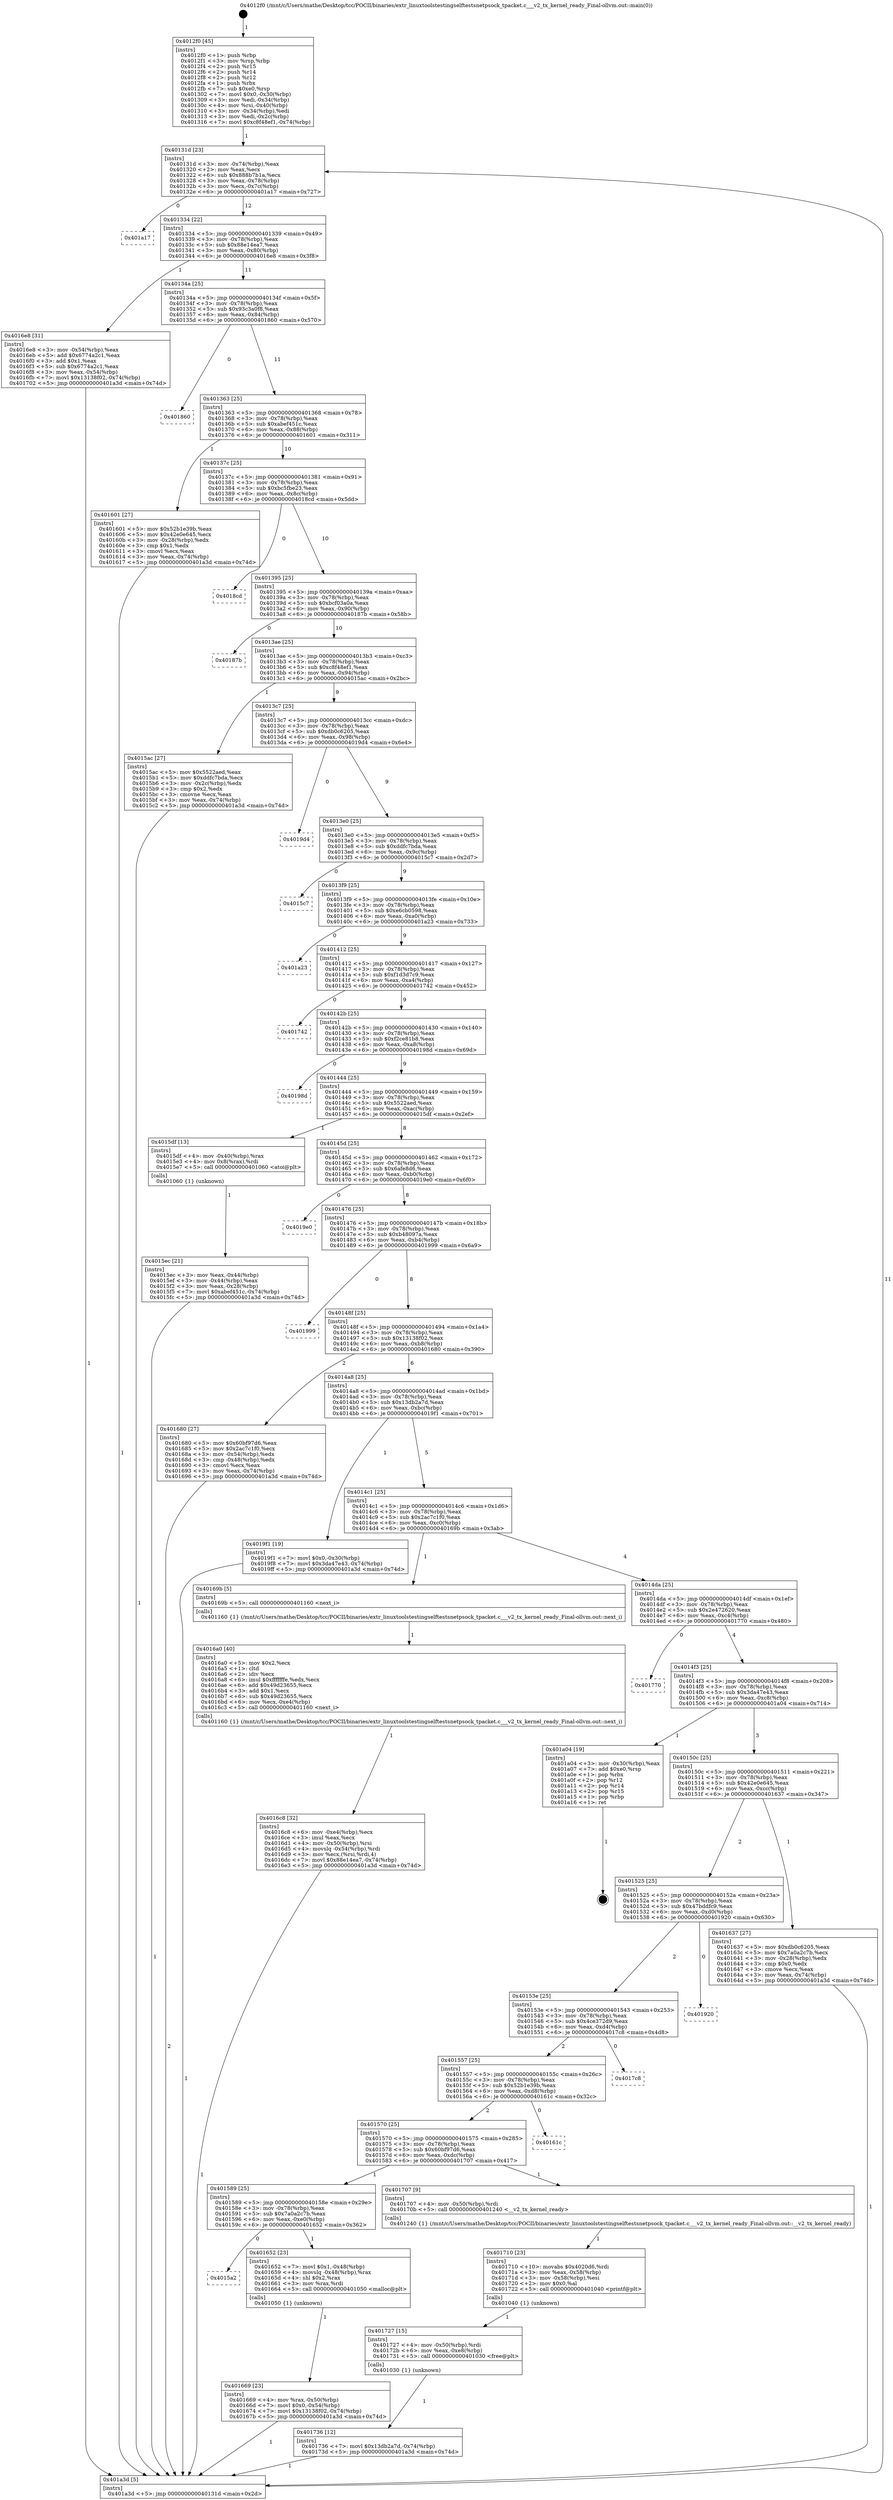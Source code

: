 digraph "0x4012f0" {
  label = "0x4012f0 (/mnt/c/Users/mathe/Desktop/tcc/POCII/binaries/extr_linuxtoolstestingselftestsnetpsock_tpacket.c___v2_tx_kernel_ready_Final-ollvm.out::main(0))"
  labelloc = "t"
  node[shape=record]

  Entry [label="",width=0.3,height=0.3,shape=circle,fillcolor=black,style=filled]
  "0x40131d" [label="{
     0x40131d [23]\l
     | [instrs]\l
     &nbsp;&nbsp;0x40131d \<+3\>: mov -0x74(%rbp),%eax\l
     &nbsp;&nbsp;0x401320 \<+2\>: mov %eax,%ecx\l
     &nbsp;&nbsp;0x401322 \<+6\>: sub $0x888b7b1a,%ecx\l
     &nbsp;&nbsp;0x401328 \<+3\>: mov %eax,-0x78(%rbp)\l
     &nbsp;&nbsp;0x40132b \<+3\>: mov %ecx,-0x7c(%rbp)\l
     &nbsp;&nbsp;0x40132e \<+6\>: je 0000000000401a17 \<main+0x727\>\l
  }"]
  "0x401a17" [label="{
     0x401a17\l
  }", style=dashed]
  "0x401334" [label="{
     0x401334 [22]\l
     | [instrs]\l
     &nbsp;&nbsp;0x401334 \<+5\>: jmp 0000000000401339 \<main+0x49\>\l
     &nbsp;&nbsp;0x401339 \<+3\>: mov -0x78(%rbp),%eax\l
     &nbsp;&nbsp;0x40133c \<+5\>: sub $0x88e14ea7,%eax\l
     &nbsp;&nbsp;0x401341 \<+3\>: mov %eax,-0x80(%rbp)\l
     &nbsp;&nbsp;0x401344 \<+6\>: je 00000000004016e8 \<main+0x3f8\>\l
  }"]
  Exit [label="",width=0.3,height=0.3,shape=circle,fillcolor=black,style=filled,peripheries=2]
  "0x4016e8" [label="{
     0x4016e8 [31]\l
     | [instrs]\l
     &nbsp;&nbsp;0x4016e8 \<+3\>: mov -0x54(%rbp),%eax\l
     &nbsp;&nbsp;0x4016eb \<+5\>: add $0x6774a2c1,%eax\l
     &nbsp;&nbsp;0x4016f0 \<+3\>: add $0x1,%eax\l
     &nbsp;&nbsp;0x4016f3 \<+5\>: sub $0x6774a2c1,%eax\l
     &nbsp;&nbsp;0x4016f8 \<+3\>: mov %eax,-0x54(%rbp)\l
     &nbsp;&nbsp;0x4016fb \<+7\>: movl $0x13138f02,-0x74(%rbp)\l
     &nbsp;&nbsp;0x401702 \<+5\>: jmp 0000000000401a3d \<main+0x74d\>\l
  }"]
  "0x40134a" [label="{
     0x40134a [25]\l
     | [instrs]\l
     &nbsp;&nbsp;0x40134a \<+5\>: jmp 000000000040134f \<main+0x5f\>\l
     &nbsp;&nbsp;0x40134f \<+3\>: mov -0x78(%rbp),%eax\l
     &nbsp;&nbsp;0x401352 \<+5\>: sub $0x93c3a0f8,%eax\l
     &nbsp;&nbsp;0x401357 \<+6\>: mov %eax,-0x84(%rbp)\l
     &nbsp;&nbsp;0x40135d \<+6\>: je 0000000000401860 \<main+0x570\>\l
  }"]
  "0x401736" [label="{
     0x401736 [12]\l
     | [instrs]\l
     &nbsp;&nbsp;0x401736 \<+7\>: movl $0x13db2a7d,-0x74(%rbp)\l
     &nbsp;&nbsp;0x40173d \<+5\>: jmp 0000000000401a3d \<main+0x74d\>\l
  }"]
  "0x401860" [label="{
     0x401860\l
  }", style=dashed]
  "0x401363" [label="{
     0x401363 [25]\l
     | [instrs]\l
     &nbsp;&nbsp;0x401363 \<+5\>: jmp 0000000000401368 \<main+0x78\>\l
     &nbsp;&nbsp;0x401368 \<+3\>: mov -0x78(%rbp),%eax\l
     &nbsp;&nbsp;0x40136b \<+5\>: sub $0xabef451c,%eax\l
     &nbsp;&nbsp;0x401370 \<+6\>: mov %eax,-0x88(%rbp)\l
     &nbsp;&nbsp;0x401376 \<+6\>: je 0000000000401601 \<main+0x311\>\l
  }"]
  "0x401727" [label="{
     0x401727 [15]\l
     | [instrs]\l
     &nbsp;&nbsp;0x401727 \<+4\>: mov -0x50(%rbp),%rdi\l
     &nbsp;&nbsp;0x40172b \<+6\>: mov %eax,-0xe8(%rbp)\l
     &nbsp;&nbsp;0x401731 \<+5\>: call 0000000000401030 \<free@plt\>\l
     | [calls]\l
     &nbsp;&nbsp;0x401030 \{1\} (unknown)\l
  }"]
  "0x401601" [label="{
     0x401601 [27]\l
     | [instrs]\l
     &nbsp;&nbsp;0x401601 \<+5\>: mov $0x52b1e39b,%eax\l
     &nbsp;&nbsp;0x401606 \<+5\>: mov $0x42e0e645,%ecx\l
     &nbsp;&nbsp;0x40160b \<+3\>: mov -0x28(%rbp),%edx\l
     &nbsp;&nbsp;0x40160e \<+3\>: cmp $0x1,%edx\l
     &nbsp;&nbsp;0x401611 \<+3\>: cmovl %ecx,%eax\l
     &nbsp;&nbsp;0x401614 \<+3\>: mov %eax,-0x74(%rbp)\l
     &nbsp;&nbsp;0x401617 \<+5\>: jmp 0000000000401a3d \<main+0x74d\>\l
  }"]
  "0x40137c" [label="{
     0x40137c [25]\l
     | [instrs]\l
     &nbsp;&nbsp;0x40137c \<+5\>: jmp 0000000000401381 \<main+0x91\>\l
     &nbsp;&nbsp;0x401381 \<+3\>: mov -0x78(%rbp),%eax\l
     &nbsp;&nbsp;0x401384 \<+5\>: sub $0xbc5fbe23,%eax\l
     &nbsp;&nbsp;0x401389 \<+6\>: mov %eax,-0x8c(%rbp)\l
     &nbsp;&nbsp;0x40138f \<+6\>: je 00000000004018cd \<main+0x5dd\>\l
  }"]
  "0x401710" [label="{
     0x401710 [23]\l
     | [instrs]\l
     &nbsp;&nbsp;0x401710 \<+10\>: movabs $0x4020d6,%rdi\l
     &nbsp;&nbsp;0x40171a \<+3\>: mov %eax,-0x58(%rbp)\l
     &nbsp;&nbsp;0x40171d \<+3\>: mov -0x58(%rbp),%esi\l
     &nbsp;&nbsp;0x401720 \<+2\>: mov $0x0,%al\l
     &nbsp;&nbsp;0x401722 \<+5\>: call 0000000000401040 \<printf@plt\>\l
     | [calls]\l
     &nbsp;&nbsp;0x401040 \{1\} (unknown)\l
  }"]
  "0x4018cd" [label="{
     0x4018cd\l
  }", style=dashed]
  "0x401395" [label="{
     0x401395 [25]\l
     | [instrs]\l
     &nbsp;&nbsp;0x401395 \<+5\>: jmp 000000000040139a \<main+0xaa\>\l
     &nbsp;&nbsp;0x40139a \<+3\>: mov -0x78(%rbp),%eax\l
     &nbsp;&nbsp;0x40139d \<+5\>: sub $0xbcf03a0a,%eax\l
     &nbsp;&nbsp;0x4013a2 \<+6\>: mov %eax,-0x90(%rbp)\l
     &nbsp;&nbsp;0x4013a8 \<+6\>: je 000000000040187b \<main+0x58b\>\l
  }"]
  "0x4016c8" [label="{
     0x4016c8 [32]\l
     | [instrs]\l
     &nbsp;&nbsp;0x4016c8 \<+6\>: mov -0xe4(%rbp),%ecx\l
     &nbsp;&nbsp;0x4016ce \<+3\>: imul %eax,%ecx\l
     &nbsp;&nbsp;0x4016d1 \<+4\>: mov -0x50(%rbp),%rsi\l
     &nbsp;&nbsp;0x4016d5 \<+4\>: movslq -0x54(%rbp),%rdi\l
     &nbsp;&nbsp;0x4016d9 \<+3\>: mov %ecx,(%rsi,%rdi,4)\l
     &nbsp;&nbsp;0x4016dc \<+7\>: movl $0x88e14ea7,-0x74(%rbp)\l
     &nbsp;&nbsp;0x4016e3 \<+5\>: jmp 0000000000401a3d \<main+0x74d\>\l
  }"]
  "0x40187b" [label="{
     0x40187b\l
  }", style=dashed]
  "0x4013ae" [label="{
     0x4013ae [25]\l
     | [instrs]\l
     &nbsp;&nbsp;0x4013ae \<+5\>: jmp 00000000004013b3 \<main+0xc3\>\l
     &nbsp;&nbsp;0x4013b3 \<+3\>: mov -0x78(%rbp),%eax\l
     &nbsp;&nbsp;0x4013b6 \<+5\>: sub $0xc8f48ef1,%eax\l
     &nbsp;&nbsp;0x4013bb \<+6\>: mov %eax,-0x94(%rbp)\l
     &nbsp;&nbsp;0x4013c1 \<+6\>: je 00000000004015ac \<main+0x2bc\>\l
  }"]
  "0x4016a0" [label="{
     0x4016a0 [40]\l
     | [instrs]\l
     &nbsp;&nbsp;0x4016a0 \<+5\>: mov $0x2,%ecx\l
     &nbsp;&nbsp;0x4016a5 \<+1\>: cltd\l
     &nbsp;&nbsp;0x4016a6 \<+2\>: idiv %ecx\l
     &nbsp;&nbsp;0x4016a8 \<+6\>: imul $0xfffffffe,%edx,%ecx\l
     &nbsp;&nbsp;0x4016ae \<+6\>: add $0x49d23655,%ecx\l
     &nbsp;&nbsp;0x4016b4 \<+3\>: add $0x1,%ecx\l
     &nbsp;&nbsp;0x4016b7 \<+6\>: sub $0x49d23655,%ecx\l
     &nbsp;&nbsp;0x4016bd \<+6\>: mov %ecx,-0xe4(%rbp)\l
     &nbsp;&nbsp;0x4016c3 \<+5\>: call 0000000000401160 \<next_i\>\l
     | [calls]\l
     &nbsp;&nbsp;0x401160 \{1\} (/mnt/c/Users/mathe/Desktop/tcc/POCII/binaries/extr_linuxtoolstestingselftestsnetpsock_tpacket.c___v2_tx_kernel_ready_Final-ollvm.out::next_i)\l
  }"]
  "0x4015ac" [label="{
     0x4015ac [27]\l
     | [instrs]\l
     &nbsp;&nbsp;0x4015ac \<+5\>: mov $0x5522aed,%eax\l
     &nbsp;&nbsp;0x4015b1 \<+5\>: mov $0xddfc7bda,%ecx\l
     &nbsp;&nbsp;0x4015b6 \<+3\>: mov -0x2c(%rbp),%edx\l
     &nbsp;&nbsp;0x4015b9 \<+3\>: cmp $0x2,%edx\l
     &nbsp;&nbsp;0x4015bc \<+3\>: cmovne %ecx,%eax\l
     &nbsp;&nbsp;0x4015bf \<+3\>: mov %eax,-0x74(%rbp)\l
     &nbsp;&nbsp;0x4015c2 \<+5\>: jmp 0000000000401a3d \<main+0x74d\>\l
  }"]
  "0x4013c7" [label="{
     0x4013c7 [25]\l
     | [instrs]\l
     &nbsp;&nbsp;0x4013c7 \<+5\>: jmp 00000000004013cc \<main+0xdc\>\l
     &nbsp;&nbsp;0x4013cc \<+3\>: mov -0x78(%rbp),%eax\l
     &nbsp;&nbsp;0x4013cf \<+5\>: sub $0xdb0c6205,%eax\l
     &nbsp;&nbsp;0x4013d4 \<+6\>: mov %eax,-0x98(%rbp)\l
     &nbsp;&nbsp;0x4013da \<+6\>: je 00000000004019d4 \<main+0x6e4\>\l
  }"]
  "0x401a3d" [label="{
     0x401a3d [5]\l
     | [instrs]\l
     &nbsp;&nbsp;0x401a3d \<+5\>: jmp 000000000040131d \<main+0x2d\>\l
  }"]
  "0x4012f0" [label="{
     0x4012f0 [45]\l
     | [instrs]\l
     &nbsp;&nbsp;0x4012f0 \<+1\>: push %rbp\l
     &nbsp;&nbsp;0x4012f1 \<+3\>: mov %rsp,%rbp\l
     &nbsp;&nbsp;0x4012f4 \<+2\>: push %r15\l
     &nbsp;&nbsp;0x4012f6 \<+2\>: push %r14\l
     &nbsp;&nbsp;0x4012f8 \<+2\>: push %r12\l
     &nbsp;&nbsp;0x4012fa \<+1\>: push %rbx\l
     &nbsp;&nbsp;0x4012fb \<+7\>: sub $0xe0,%rsp\l
     &nbsp;&nbsp;0x401302 \<+7\>: movl $0x0,-0x30(%rbp)\l
     &nbsp;&nbsp;0x401309 \<+3\>: mov %edi,-0x34(%rbp)\l
     &nbsp;&nbsp;0x40130c \<+4\>: mov %rsi,-0x40(%rbp)\l
     &nbsp;&nbsp;0x401310 \<+3\>: mov -0x34(%rbp),%edi\l
     &nbsp;&nbsp;0x401313 \<+3\>: mov %edi,-0x2c(%rbp)\l
     &nbsp;&nbsp;0x401316 \<+7\>: movl $0xc8f48ef1,-0x74(%rbp)\l
  }"]
  "0x401669" [label="{
     0x401669 [23]\l
     | [instrs]\l
     &nbsp;&nbsp;0x401669 \<+4\>: mov %rax,-0x50(%rbp)\l
     &nbsp;&nbsp;0x40166d \<+7\>: movl $0x0,-0x54(%rbp)\l
     &nbsp;&nbsp;0x401674 \<+7\>: movl $0x13138f02,-0x74(%rbp)\l
     &nbsp;&nbsp;0x40167b \<+5\>: jmp 0000000000401a3d \<main+0x74d\>\l
  }"]
  "0x4019d4" [label="{
     0x4019d4\l
  }", style=dashed]
  "0x4013e0" [label="{
     0x4013e0 [25]\l
     | [instrs]\l
     &nbsp;&nbsp;0x4013e0 \<+5\>: jmp 00000000004013e5 \<main+0xf5\>\l
     &nbsp;&nbsp;0x4013e5 \<+3\>: mov -0x78(%rbp),%eax\l
     &nbsp;&nbsp;0x4013e8 \<+5\>: sub $0xddfc7bda,%eax\l
     &nbsp;&nbsp;0x4013ed \<+6\>: mov %eax,-0x9c(%rbp)\l
     &nbsp;&nbsp;0x4013f3 \<+6\>: je 00000000004015c7 \<main+0x2d7\>\l
  }"]
  "0x4015a2" [label="{
     0x4015a2\l
  }", style=dashed]
  "0x4015c7" [label="{
     0x4015c7\l
  }", style=dashed]
  "0x4013f9" [label="{
     0x4013f9 [25]\l
     | [instrs]\l
     &nbsp;&nbsp;0x4013f9 \<+5\>: jmp 00000000004013fe \<main+0x10e\>\l
     &nbsp;&nbsp;0x4013fe \<+3\>: mov -0x78(%rbp),%eax\l
     &nbsp;&nbsp;0x401401 \<+5\>: sub $0xe6cb0598,%eax\l
     &nbsp;&nbsp;0x401406 \<+6\>: mov %eax,-0xa0(%rbp)\l
     &nbsp;&nbsp;0x40140c \<+6\>: je 0000000000401a23 \<main+0x733\>\l
  }"]
  "0x401652" [label="{
     0x401652 [23]\l
     | [instrs]\l
     &nbsp;&nbsp;0x401652 \<+7\>: movl $0x1,-0x48(%rbp)\l
     &nbsp;&nbsp;0x401659 \<+4\>: movslq -0x48(%rbp),%rax\l
     &nbsp;&nbsp;0x40165d \<+4\>: shl $0x2,%rax\l
     &nbsp;&nbsp;0x401661 \<+3\>: mov %rax,%rdi\l
     &nbsp;&nbsp;0x401664 \<+5\>: call 0000000000401050 \<malloc@plt\>\l
     | [calls]\l
     &nbsp;&nbsp;0x401050 \{1\} (unknown)\l
  }"]
  "0x401a23" [label="{
     0x401a23\l
  }", style=dashed]
  "0x401412" [label="{
     0x401412 [25]\l
     | [instrs]\l
     &nbsp;&nbsp;0x401412 \<+5\>: jmp 0000000000401417 \<main+0x127\>\l
     &nbsp;&nbsp;0x401417 \<+3\>: mov -0x78(%rbp),%eax\l
     &nbsp;&nbsp;0x40141a \<+5\>: sub $0xf1d3d7c9,%eax\l
     &nbsp;&nbsp;0x40141f \<+6\>: mov %eax,-0xa4(%rbp)\l
     &nbsp;&nbsp;0x401425 \<+6\>: je 0000000000401742 \<main+0x452\>\l
  }"]
  "0x401589" [label="{
     0x401589 [25]\l
     | [instrs]\l
     &nbsp;&nbsp;0x401589 \<+5\>: jmp 000000000040158e \<main+0x29e\>\l
     &nbsp;&nbsp;0x40158e \<+3\>: mov -0x78(%rbp),%eax\l
     &nbsp;&nbsp;0x401591 \<+5\>: sub $0x7a0a2c7b,%eax\l
     &nbsp;&nbsp;0x401596 \<+6\>: mov %eax,-0xe0(%rbp)\l
     &nbsp;&nbsp;0x40159c \<+6\>: je 0000000000401652 \<main+0x362\>\l
  }"]
  "0x401742" [label="{
     0x401742\l
  }", style=dashed]
  "0x40142b" [label="{
     0x40142b [25]\l
     | [instrs]\l
     &nbsp;&nbsp;0x40142b \<+5\>: jmp 0000000000401430 \<main+0x140\>\l
     &nbsp;&nbsp;0x401430 \<+3\>: mov -0x78(%rbp),%eax\l
     &nbsp;&nbsp;0x401433 \<+5\>: sub $0xf2ce81b8,%eax\l
     &nbsp;&nbsp;0x401438 \<+6\>: mov %eax,-0xa8(%rbp)\l
     &nbsp;&nbsp;0x40143e \<+6\>: je 000000000040198d \<main+0x69d\>\l
  }"]
  "0x401707" [label="{
     0x401707 [9]\l
     | [instrs]\l
     &nbsp;&nbsp;0x401707 \<+4\>: mov -0x50(%rbp),%rdi\l
     &nbsp;&nbsp;0x40170b \<+5\>: call 0000000000401240 \<__v2_tx_kernel_ready\>\l
     | [calls]\l
     &nbsp;&nbsp;0x401240 \{1\} (/mnt/c/Users/mathe/Desktop/tcc/POCII/binaries/extr_linuxtoolstestingselftestsnetpsock_tpacket.c___v2_tx_kernel_ready_Final-ollvm.out::__v2_tx_kernel_ready)\l
  }"]
  "0x40198d" [label="{
     0x40198d\l
  }", style=dashed]
  "0x401444" [label="{
     0x401444 [25]\l
     | [instrs]\l
     &nbsp;&nbsp;0x401444 \<+5\>: jmp 0000000000401449 \<main+0x159\>\l
     &nbsp;&nbsp;0x401449 \<+3\>: mov -0x78(%rbp),%eax\l
     &nbsp;&nbsp;0x40144c \<+5\>: sub $0x5522aed,%eax\l
     &nbsp;&nbsp;0x401451 \<+6\>: mov %eax,-0xac(%rbp)\l
     &nbsp;&nbsp;0x401457 \<+6\>: je 00000000004015df \<main+0x2ef\>\l
  }"]
  "0x401570" [label="{
     0x401570 [25]\l
     | [instrs]\l
     &nbsp;&nbsp;0x401570 \<+5\>: jmp 0000000000401575 \<main+0x285\>\l
     &nbsp;&nbsp;0x401575 \<+3\>: mov -0x78(%rbp),%eax\l
     &nbsp;&nbsp;0x401578 \<+5\>: sub $0x60bf97d6,%eax\l
     &nbsp;&nbsp;0x40157d \<+6\>: mov %eax,-0xdc(%rbp)\l
     &nbsp;&nbsp;0x401583 \<+6\>: je 0000000000401707 \<main+0x417\>\l
  }"]
  "0x4015df" [label="{
     0x4015df [13]\l
     | [instrs]\l
     &nbsp;&nbsp;0x4015df \<+4\>: mov -0x40(%rbp),%rax\l
     &nbsp;&nbsp;0x4015e3 \<+4\>: mov 0x8(%rax),%rdi\l
     &nbsp;&nbsp;0x4015e7 \<+5\>: call 0000000000401060 \<atoi@plt\>\l
     | [calls]\l
     &nbsp;&nbsp;0x401060 \{1\} (unknown)\l
  }"]
  "0x40145d" [label="{
     0x40145d [25]\l
     | [instrs]\l
     &nbsp;&nbsp;0x40145d \<+5\>: jmp 0000000000401462 \<main+0x172\>\l
     &nbsp;&nbsp;0x401462 \<+3\>: mov -0x78(%rbp),%eax\l
     &nbsp;&nbsp;0x401465 \<+5\>: sub $0x6afe8d6,%eax\l
     &nbsp;&nbsp;0x40146a \<+6\>: mov %eax,-0xb0(%rbp)\l
     &nbsp;&nbsp;0x401470 \<+6\>: je 00000000004019e0 \<main+0x6f0\>\l
  }"]
  "0x4015ec" [label="{
     0x4015ec [21]\l
     | [instrs]\l
     &nbsp;&nbsp;0x4015ec \<+3\>: mov %eax,-0x44(%rbp)\l
     &nbsp;&nbsp;0x4015ef \<+3\>: mov -0x44(%rbp),%eax\l
     &nbsp;&nbsp;0x4015f2 \<+3\>: mov %eax,-0x28(%rbp)\l
     &nbsp;&nbsp;0x4015f5 \<+7\>: movl $0xabef451c,-0x74(%rbp)\l
     &nbsp;&nbsp;0x4015fc \<+5\>: jmp 0000000000401a3d \<main+0x74d\>\l
  }"]
  "0x40161c" [label="{
     0x40161c\l
  }", style=dashed]
  "0x4019e0" [label="{
     0x4019e0\l
  }", style=dashed]
  "0x401476" [label="{
     0x401476 [25]\l
     | [instrs]\l
     &nbsp;&nbsp;0x401476 \<+5\>: jmp 000000000040147b \<main+0x18b\>\l
     &nbsp;&nbsp;0x40147b \<+3\>: mov -0x78(%rbp),%eax\l
     &nbsp;&nbsp;0x40147e \<+5\>: sub $0xb48097a,%eax\l
     &nbsp;&nbsp;0x401483 \<+6\>: mov %eax,-0xb4(%rbp)\l
     &nbsp;&nbsp;0x401489 \<+6\>: je 0000000000401999 \<main+0x6a9\>\l
  }"]
  "0x401557" [label="{
     0x401557 [25]\l
     | [instrs]\l
     &nbsp;&nbsp;0x401557 \<+5\>: jmp 000000000040155c \<main+0x26c\>\l
     &nbsp;&nbsp;0x40155c \<+3\>: mov -0x78(%rbp),%eax\l
     &nbsp;&nbsp;0x40155f \<+5\>: sub $0x52b1e39b,%eax\l
     &nbsp;&nbsp;0x401564 \<+6\>: mov %eax,-0xd8(%rbp)\l
     &nbsp;&nbsp;0x40156a \<+6\>: je 000000000040161c \<main+0x32c\>\l
  }"]
  "0x401999" [label="{
     0x401999\l
  }", style=dashed]
  "0x40148f" [label="{
     0x40148f [25]\l
     | [instrs]\l
     &nbsp;&nbsp;0x40148f \<+5\>: jmp 0000000000401494 \<main+0x1a4\>\l
     &nbsp;&nbsp;0x401494 \<+3\>: mov -0x78(%rbp),%eax\l
     &nbsp;&nbsp;0x401497 \<+5\>: sub $0x13138f02,%eax\l
     &nbsp;&nbsp;0x40149c \<+6\>: mov %eax,-0xb8(%rbp)\l
     &nbsp;&nbsp;0x4014a2 \<+6\>: je 0000000000401680 \<main+0x390\>\l
  }"]
  "0x4017c8" [label="{
     0x4017c8\l
  }", style=dashed]
  "0x401680" [label="{
     0x401680 [27]\l
     | [instrs]\l
     &nbsp;&nbsp;0x401680 \<+5\>: mov $0x60bf97d6,%eax\l
     &nbsp;&nbsp;0x401685 \<+5\>: mov $0x2ac7c1f0,%ecx\l
     &nbsp;&nbsp;0x40168a \<+3\>: mov -0x54(%rbp),%edx\l
     &nbsp;&nbsp;0x40168d \<+3\>: cmp -0x48(%rbp),%edx\l
     &nbsp;&nbsp;0x401690 \<+3\>: cmovl %ecx,%eax\l
     &nbsp;&nbsp;0x401693 \<+3\>: mov %eax,-0x74(%rbp)\l
     &nbsp;&nbsp;0x401696 \<+5\>: jmp 0000000000401a3d \<main+0x74d\>\l
  }"]
  "0x4014a8" [label="{
     0x4014a8 [25]\l
     | [instrs]\l
     &nbsp;&nbsp;0x4014a8 \<+5\>: jmp 00000000004014ad \<main+0x1bd\>\l
     &nbsp;&nbsp;0x4014ad \<+3\>: mov -0x78(%rbp),%eax\l
     &nbsp;&nbsp;0x4014b0 \<+5\>: sub $0x13db2a7d,%eax\l
     &nbsp;&nbsp;0x4014b5 \<+6\>: mov %eax,-0xbc(%rbp)\l
     &nbsp;&nbsp;0x4014bb \<+6\>: je 00000000004019f1 \<main+0x701\>\l
  }"]
  "0x40153e" [label="{
     0x40153e [25]\l
     | [instrs]\l
     &nbsp;&nbsp;0x40153e \<+5\>: jmp 0000000000401543 \<main+0x253\>\l
     &nbsp;&nbsp;0x401543 \<+3\>: mov -0x78(%rbp),%eax\l
     &nbsp;&nbsp;0x401546 \<+5\>: sub $0x4ce372d9,%eax\l
     &nbsp;&nbsp;0x40154b \<+6\>: mov %eax,-0xd4(%rbp)\l
     &nbsp;&nbsp;0x401551 \<+6\>: je 00000000004017c8 \<main+0x4d8\>\l
  }"]
  "0x4019f1" [label="{
     0x4019f1 [19]\l
     | [instrs]\l
     &nbsp;&nbsp;0x4019f1 \<+7\>: movl $0x0,-0x30(%rbp)\l
     &nbsp;&nbsp;0x4019f8 \<+7\>: movl $0x3da47e43,-0x74(%rbp)\l
     &nbsp;&nbsp;0x4019ff \<+5\>: jmp 0000000000401a3d \<main+0x74d\>\l
  }"]
  "0x4014c1" [label="{
     0x4014c1 [25]\l
     | [instrs]\l
     &nbsp;&nbsp;0x4014c1 \<+5\>: jmp 00000000004014c6 \<main+0x1d6\>\l
     &nbsp;&nbsp;0x4014c6 \<+3\>: mov -0x78(%rbp),%eax\l
     &nbsp;&nbsp;0x4014c9 \<+5\>: sub $0x2ac7c1f0,%eax\l
     &nbsp;&nbsp;0x4014ce \<+6\>: mov %eax,-0xc0(%rbp)\l
     &nbsp;&nbsp;0x4014d4 \<+6\>: je 000000000040169b \<main+0x3ab\>\l
  }"]
  "0x401920" [label="{
     0x401920\l
  }", style=dashed]
  "0x40169b" [label="{
     0x40169b [5]\l
     | [instrs]\l
     &nbsp;&nbsp;0x40169b \<+5\>: call 0000000000401160 \<next_i\>\l
     | [calls]\l
     &nbsp;&nbsp;0x401160 \{1\} (/mnt/c/Users/mathe/Desktop/tcc/POCII/binaries/extr_linuxtoolstestingselftestsnetpsock_tpacket.c___v2_tx_kernel_ready_Final-ollvm.out::next_i)\l
  }"]
  "0x4014da" [label="{
     0x4014da [25]\l
     | [instrs]\l
     &nbsp;&nbsp;0x4014da \<+5\>: jmp 00000000004014df \<main+0x1ef\>\l
     &nbsp;&nbsp;0x4014df \<+3\>: mov -0x78(%rbp),%eax\l
     &nbsp;&nbsp;0x4014e2 \<+5\>: sub $0x2e472620,%eax\l
     &nbsp;&nbsp;0x4014e7 \<+6\>: mov %eax,-0xc4(%rbp)\l
     &nbsp;&nbsp;0x4014ed \<+6\>: je 0000000000401770 \<main+0x480\>\l
  }"]
  "0x401525" [label="{
     0x401525 [25]\l
     | [instrs]\l
     &nbsp;&nbsp;0x401525 \<+5\>: jmp 000000000040152a \<main+0x23a\>\l
     &nbsp;&nbsp;0x40152a \<+3\>: mov -0x78(%rbp),%eax\l
     &nbsp;&nbsp;0x40152d \<+5\>: sub $0x47bddfc9,%eax\l
     &nbsp;&nbsp;0x401532 \<+6\>: mov %eax,-0xd0(%rbp)\l
     &nbsp;&nbsp;0x401538 \<+6\>: je 0000000000401920 \<main+0x630\>\l
  }"]
  "0x401770" [label="{
     0x401770\l
  }", style=dashed]
  "0x4014f3" [label="{
     0x4014f3 [25]\l
     | [instrs]\l
     &nbsp;&nbsp;0x4014f3 \<+5\>: jmp 00000000004014f8 \<main+0x208\>\l
     &nbsp;&nbsp;0x4014f8 \<+3\>: mov -0x78(%rbp),%eax\l
     &nbsp;&nbsp;0x4014fb \<+5\>: sub $0x3da47e43,%eax\l
     &nbsp;&nbsp;0x401500 \<+6\>: mov %eax,-0xc8(%rbp)\l
     &nbsp;&nbsp;0x401506 \<+6\>: je 0000000000401a04 \<main+0x714\>\l
  }"]
  "0x401637" [label="{
     0x401637 [27]\l
     | [instrs]\l
     &nbsp;&nbsp;0x401637 \<+5\>: mov $0xdb0c6205,%eax\l
     &nbsp;&nbsp;0x40163c \<+5\>: mov $0x7a0a2c7b,%ecx\l
     &nbsp;&nbsp;0x401641 \<+3\>: mov -0x28(%rbp),%edx\l
     &nbsp;&nbsp;0x401644 \<+3\>: cmp $0x0,%edx\l
     &nbsp;&nbsp;0x401647 \<+3\>: cmove %ecx,%eax\l
     &nbsp;&nbsp;0x40164a \<+3\>: mov %eax,-0x74(%rbp)\l
     &nbsp;&nbsp;0x40164d \<+5\>: jmp 0000000000401a3d \<main+0x74d\>\l
  }"]
  "0x401a04" [label="{
     0x401a04 [19]\l
     | [instrs]\l
     &nbsp;&nbsp;0x401a04 \<+3\>: mov -0x30(%rbp),%eax\l
     &nbsp;&nbsp;0x401a07 \<+7\>: add $0xe0,%rsp\l
     &nbsp;&nbsp;0x401a0e \<+1\>: pop %rbx\l
     &nbsp;&nbsp;0x401a0f \<+2\>: pop %r12\l
     &nbsp;&nbsp;0x401a11 \<+2\>: pop %r14\l
     &nbsp;&nbsp;0x401a13 \<+2\>: pop %r15\l
     &nbsp;&nbsp;0x401a15 \<+1\>: pop %rbp\l
     &nbsp;&nbsp;0x401a16 \<+1\>: ret\l
  }"]
  "0x40150c" [label="{
     0x40150c [25]\l
     | [instrs]\l
     &nbsp;&nbsp;0x40150c \<+5\>: jmp 0000000000401511 \<main+0x221\>\l
     &nbsp;&nbsp;0x401511 \<+3\>: mov -0x78(%rbp),%eax\l
     &nbsp;&nbsp;0x401514 \<+5\>: sub $0x42e0e645,%eax\l
     &nbsp;&nbsp;0x401519 \<+6\>: mov %eax,-0xcc(%rbp)\l
     &nbsp;&nbsp;0x40151f \<+6\>: je 0000000000401637 \<main+0x347\>\l
  }"]
  Entry -> "0x4012f0" [label=" 1"]
  "0x40131d" -> "0x401a17" [label=" 0"]
  "0x40131d" -> "0x401334" [label=" 12"]
  "0x401a04" -> Exit [label=" 1"]
  "0x401334" -> "0x4016e8" [label=" 1"]
  "0x401334" -> "0x40134a" [label=" 11"]
  "0x4019f1" -> "0x401a3d" [label=" 1"]
  "0x40134a" -> "0x401860" [label=" 0"]
  "0x40134a" -> "0x401363" [label=" 11"]
  "0x401736" -> "0x401a3d" [label=" 1"]
  "0x401363" -> "0x401601" [label=" 1"]
  "0x401363" -> "0x40137c" [label=" 10"]
  "0x401727" -> "0x401736" [label=" 1"]
  "0x40137c" -> "0x4018cd" [label=" 0"]
  "0x40137c" -> "0x401395" [label=" 10"]
  "0x401710" -> "0x401727" [label=" 1"]
  "0x401395" -> "0x40187b" [label=" 0"]
  "0x401395" -> "0x4013ae" [label=" 10"]
  "0x401707" -> "0x401710" [label=" 1"]
  "0x4013ae" -> "0x4015ac" [label=" 1"]
  "0x4013ae" -> "0x4013c7" [label=" 9"]
  "0x4015ac" -> "0x401a3d" [label=" 1"]
  "0x4012f0" -> "0x40131d" [label=" 1"]
  "0x401a3d" -> "0x40131d" [label=" 11"]
  "0x4016e8" -> "0x401a3d" [label=" 1"]
  "0x4013c7" -> "0x4019d4" [label=" 0"]
  "0x4013c7" -> "0x4013e0" [label=" 9"]
  "0x4016c8" -> "0x401a3d" [label=" 1"]
  "0x4013e0" -> "0x4015c7" [label=" 0"]
  "0x4013e0" -> "0x4013f9" [label=" 9"]
  "0x4016a0" -> "0x4016c8" [label=" 1"]
  "0x4013f9" -> "0x401a23" [label=" 0"]
  "0x4013f9" -> "0x401412" [label=" 9"]
  "0x40169b" -> "0x4016a0" [label=" 1"]
  "0x401412" -> "0x401742" [label=" 0"]
  "0x401412" -> "0x40142b" [label=" 9"]
  "0x401669" -> "0x401a3d" [label=" 1"]
  "0x40142b" -> "0x40198d" [label=" 0"]
  "0x40142b" -> "0x401444" [label=" 9"]
  "0x401652" -> "0x401669" [label=" 1"]
  "0x401444" -> "0x4015df" [label=" 1"]
  "0x401444" -> "0x40145d" [label=" 8"]
  "0x4015df" -> "0x4015ec" [label=" 1"]
  "0x4015ec" -> "0x401a3d" [label=" 1"]
  "0x401601" -> "0x401a3d" [label=" 1"]
  "0x401589" -> "0x401652" [label=" 1"]
  "0x40145d" -> "0x4019e0" [label=" 0"]
  "0x40145d" -> "0x401476" [label=" 8"]
  "0x401680" -> "0x401a3d" [label=" 2"]
  "0x401476" -> "0x401999" [label=" 0"]
  "0x401476" -> "0x40148f" [label=" 8"]
  "0x401570" -> "0x401707" [label=" 1"]
  "0x40148f" -> "0x401680" [label=" 2"]
  "0x40148f" -> "0x4014a8" [label=" 6"]
  "0x401589" -> "0x4015a2" [label=" 0"]
  "0x4014a8" -> "0x4019f1" [label=" 1"]
  "0x4014a8" -> "0x4014c1" [label=" 5"]
  "0x401557" -> "0x40161c" [label=" 0"]
  "0x4014c1" -> "0x40169b" [label=" 1"]
  "0x4014c1" -> "0x4014da" [label=" 4"]
  "0x401570" -> "0x401589" [label=" 1"]
  "0x4014da" -> "0x401770" [label=" 0"]
  "0x4014da" -> "0x4014f3" [label=" 4"]
  "0x40153e" -> "0x4017c8" [label=" 0"]
  "0x4014f3" -> "0x401a04" [label=" 1"]
  "0x4014f3" -> "0x40150c" [label=" 3"]
  "0x401557" -> "0x401570" [label=" 2"]
  "0x40150c" -> "0x401637" [label=" 1"]
  "0x40150c" -> "0x401525" [label=" 2"]
  "0x401637" -> "0x401a3d" [label=" 1"]
  "0x40153e" -> "0x401557" [label=" 2"]
  "0x401525" -> "0x401920" [label=" 0"]
  "0x401525" -> "0x40153e" [label=" 2"]
}
